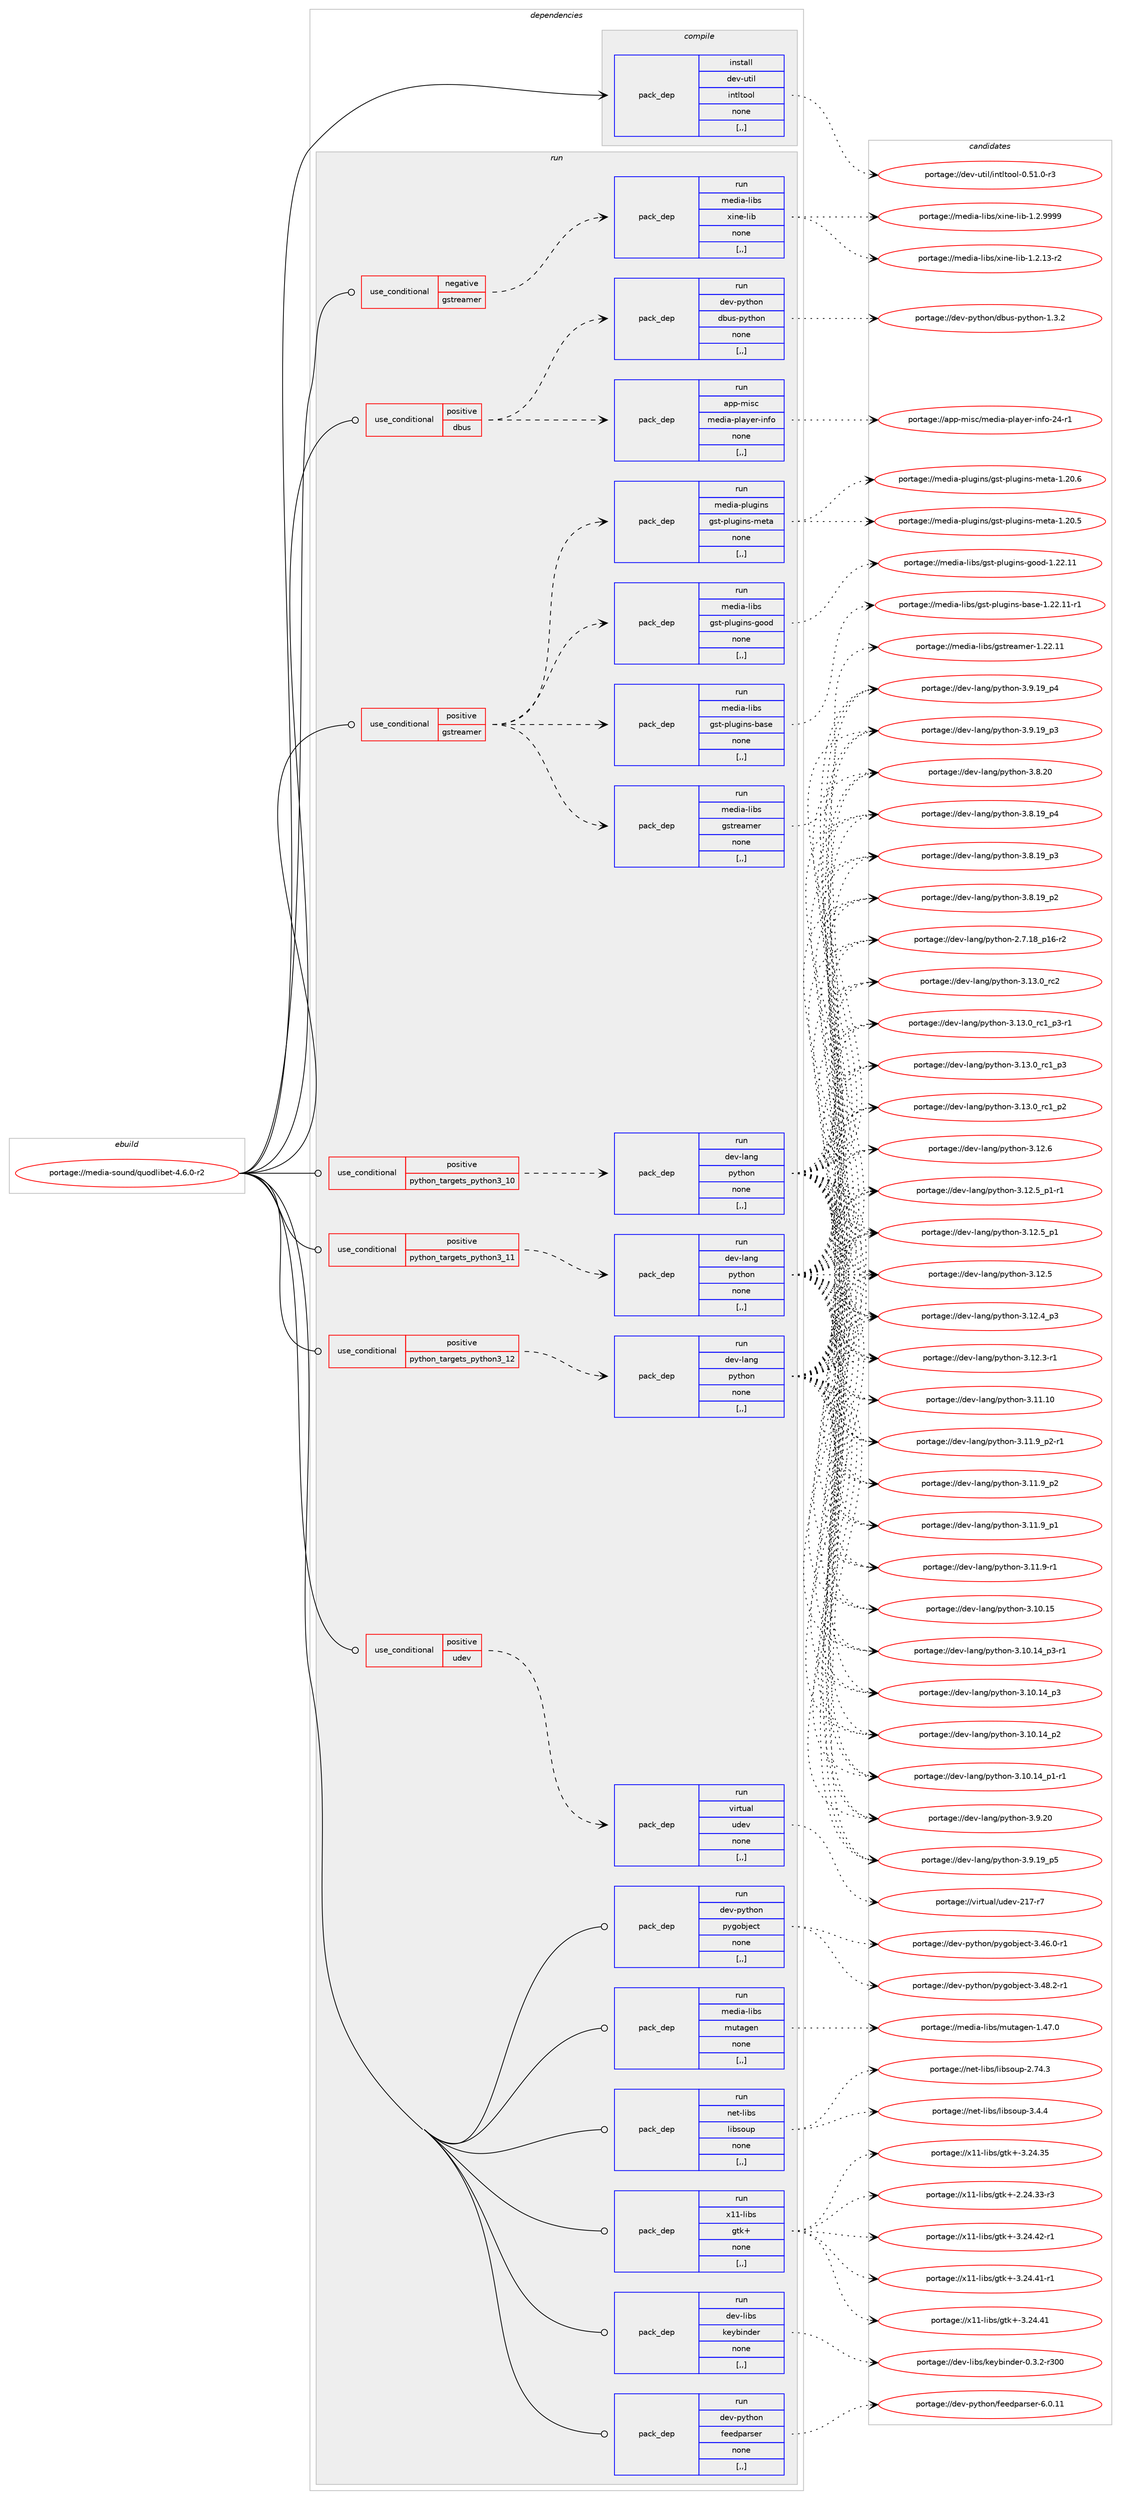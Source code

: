 digraph prolog {

# *************
# Graph options
# *************

newrank=true;
concentrate=true;
compound=true;
graph [rankdir=LR,fontname=Helvetica,fontsize=10,ranksep=1.5];#, ranksep=2.5, nodesep=0.2];
edge  [arrowhead=vee];
node  [fontname=Helvetica,fontsize=10];

# **********
# The ebuild
# **********

subgraph cluster_leftcol {
color=gray;
label=<<i>ebuild</i>>;
id [label="portage://media-sound/quodlibet-4.6.0-r2", color=red, width=4, href="../media-sound/quodlibet-4.6.0-r2.svg"];
}

# ****************
# The dependencies
# ****************

subgraph cluster_midcol {
color=gray;
label=<<i>dependencies</i>>;
subgraph cluster_compile {
fillcolor="#eeeeee";
style=filled;
label=<<i>compile</i>>;
subgraph pack609863 {
dependency831093 [label=<<TABLE BORDER="0" CELLBORDER="1" CELLSPACING="0" CELLPADDING="4" WIDTH="220"><TR><TD ROWSPAN="6" CELLPADDING="30">pack_dep</TD></TR><TR><TD WIDTH="110">install</TD></TR><TR><TD>dev-util</TD></TR><TR><TD>intltool</TD></TR><TR><TD>none</TD></TR><TR><TD>[,,]</TD></TR></TABLE>>, shape=none, color=blue];
}
id:e -> dependency831093:w [weight=20,style="solid",arrowhead="vee"];
}
subgraph cluster_compileandrun {
fillcolor="#eeeeee";
style=filled;
label=<<i>compile and run</i>>;
}
subgraph cluster_run {
fillcolor="#eeeeee";
style=filled;
label=<<i>run</i>>;
subgraph cond214989 {
dependency831094 [label=<<TABLE BORDER="0" CELLBORDER="1" CELLSPACING="0" CELLPADDING="4"><TR><TD ROWSPAN="3" CELLPADDING="10">use_conditional</TD></TR><TR><TD>negative</TD></TR><TR><TD>gstreamer</TD></TR></TABLE>>, shape=none, color=red];
subgraph pack609864 {
dependency831095 [label=<<TABLE BORDER="0" CELLBORDER="1" CELLSPACING="0" CELLPADDING="4" WIDTH="220"><TR><TD ROWSPAN="6" CELLPADDING="30">pack_dep</TD></TR><TR><TD WIDTH="110">run</TD></TR><TR><TD>media-libs</TD></TR><TR><TD>xine-lib</TD></TR><TR><TD>none</TD></TR><TR><TD>[,,]</TD></TR></TABLE>>, shape=none, color=blue];
}
dependency831094:e -> dependency831095:w [weight=20,style="dashed",arrowhead="vee"];
}
id:e -> dependency831094:w [weight=20,style="solid",arrowhead="odot"];
subgraph cond214990 {
dependency831096 [label=<<TABLE BORDER="0" CELLBORDER="1" CELLSPACING="0" CELLPADDING="4"><TR><TD ROWSPAN="3" CELLPADDING="10">use_conditional</TD></TR><TR><TD>positive</TD></TR><TR><TD>dbus</TD></TR></TABLE>>, shape=none, color=red];
subgraph pack609865 {
dependency831097 [label=<<TABLE BORDER="0" CELLBORDER="1" CELLSPACING="0" CELLPADDING="4" WIDTH="220"><TR><TD ROWSPAN="6" CELLPADDING="30">pack_dep</TD></TR><TR><TD WIDTH="110">run</TD></TR><TR><TD>app-misc</TD></TR><TR><TD>media-player-info</TD></TR><TR><TD>none</TD></TR><TR><TD>[,,]</TD></TR></TABLE>>, shape=none, color=blue];
}
dependency831096:e -> dependency831097:w [weight=20,style="dashed",arrowhead="vee"];
subgraph pack609866 {
dependency831098 [label=<<TABLE BORDER="0" CELLBORDER="1" CELLSPACING="0" CELLPADDING="4" WIDTH="220"><TR><TD ROWSPAN="6" CELLPADDING="30">pack_dep</TD></TR><TR><TD WIDTH="110">run</TD></TR><TR><TD>dev-python</TD></TR><TR><TD>dbus-python</TD></TR><TR><TD>none</TD></TR><TR><TD>[,,]</TD></TR></TABLE>>, shape=none, color=blue];
}
dependency831096:e -> dependency831098:w [weight=20,style="dashed",arrowhead="vee"];
}
id:e -> dependency831096:w [weight=20,style="solid",arrowhead="odot"];
subgraph cond214991 {
dependency831099 [label=<<TABLE BORDER="0" CELLBORDER="1" CELLSPACING="0" CELLPADDING="4"><TR><TD ROWSPAN="3" CELLPADDING="10">use_conditional</TD></TR><TR><TD>positive</TD></TR><TR><TD>gstreamer</TD></TR></TABLE>>, shape=none, color=red];
subgraph pack609867 {
dependency831100 [label=<<TABLE BORDER="0" CELLBORDER="1" CELLSPACING="0" CELLPADDING="4" WIDTH="220"><TR><TD ROWSPAN="6" CELLPADDING="30">pack_dep</TD></TR><TR><TD WIDTH="110">run</TD></TR><TR><TD>media-libs</TD></TR><TR><TD>gstreamer</TD></TR><TR><TD>none</TD></TR><TR><TD>[,,]</TD></TR></TABLE>>, shape=none, color=blue];
}
dependency831099:e -> dependency831100:w [weight=20,style="dashed",arrowhead="vee"];
subgraph pack609868 {
dependency831101 [label=<<TABLE BORDER="0" CELLBORDER="1" CELLSPACING="0" CELLPADDING="4" WIDTH="220"><TR><TD ROWSPAN="6" CELLPADDING="30">pack_dep</TD></TR><TR><TD WIDTH="110">run</TD></TR><TR><TD>media-libs</TD></TR><TR><TD>gst-plugins-base</TD></TR><TR><TD>none</TD></TR><TR><TD>[,,]</TD></TR></TABLE>>, shape=none, color=blue];
}
dependency831099:e -> dependency831101:w [weight=20,style="dashed",arrowhead="vee"];
subgraph pack609869 {
dependency831102 [label=<<TABLE BORDER="0" CELLBORDER="1" CELLSPACING="0" CELLPADDING="4" WIDTH="220"><TR><TD ROWSPAN="6" CELLPADDING="30">pack_dep</TD></TR><TR><TD WIDTH="110">run</TD></TR><TR><TD>media-libs</TD></TR><TR><TD>gst-plugins-good</TD></TR><TR><TD>none</TD></TR><TR><TD>[,,]</TD></TR></TABLE>>, shape=none, color=blue];
}
dependency831099:e -> dependency831102:w [weight=20,style="dashed",arrowhead="vee"];
subgraph pack609870 {
dependency831103 [label=<<TABLE BORDER="0" CELLBORDER="1" CELLSPACING="0" CELLPADDING="4" WIDTH="220"><TR><TD ROWSPAN="6" CELLPADDING="30">pack_dep</TD></TR><TR><TD WIDTH="110">run</TD></TR><TR><TD>media-plugins</TD></TR><TR><TD>gst-plugins-meta</TD></TR><TR><TD>none</TD></TR><TR><TD>[,,]</TD></TR></TABLE>>, shape=none, color=blue];
}
dependency831099:e -> dependency831103:w [weight=20,style="dashed",arrowhead="vee"];
}
id:e -> dependency831099:w [weight=20,style="solid",arrowhead="odot"];
subgraph cond214992 {
dependency831104 [label=<<TABLE BORDER="0" CELLBORDER="1" CELLSPACING="0" CELLPADDING="4"><TR><TD ROWSPAN="3" CELLPADDING="10">use_conditional</TD></TR><TR><TD>positive</TD></TR><TR><TD>python_targets_python3_10</TD></TR></TABLE>>, shape=none, color=red];
subgraph pack609871 {
dependency831105 [label=<<TABLE BORDER="0" CELLBORDER="1" CELLSPACING="0" CELLPADDING="4" WIDTH="220"><TR><TD ROWSPAN="6" CELLPADDING="30">pack_dep</TD></TR><TR><TD WIDTH="110">run</TD></TR><TR><TD>dev-lang</TD></TR><TR><TD>python</TD></TR><TR><TD>none</TD></TR><TR><TD>[,,]</TD></TR></TABLE>>, shape=none, color=blue];
}
dependency831104:e -> dependency831105:w [weight=20,style="dashed",arrowhead="vee"];
}
id:e -> dependency831104:w [weight=20,style="solid",arrowhead="odot"];
subgraph cond214993 {
dependency831106 [label=<<TABLE BORDER="0" CELLBORDER="1" CELLSPACING="0" CELLPADDING="4"><TR><TD ROWSPAN="3" CELLPADDING="10">use_conditional</TD></TR><TR><TD>positive</TD></TR><TR><TD>python_targets_python3_11</TD></TR></TABLE>>, shape=none, color=red];
subgraph pack609872 {
dependency831107 [label=<<TABLE BORDER="0" CELLBORDER="1" CELLSPACING="0" CELLPADDING="4" WIDTH="220"><TR><TD ROWSPAN="6" CELLPADDING="30">pack_dep</TD></TR><TR><TD WIDTH="110">run</TD></TR><TR><TD>dev-lang</TD></TR><TR><TD>python</TD></TR><TR><TD>none</TD></TR><TR><TD>[,,]</TD></TR></TABLE>>, shape=none, color=blue];
}
dependency831106:e -> dependency831107:w [weight=20,style="dashed",arrowhead="vee"];
}
id:e -> dependency831106:w [weight=20,style="solid",arrowhead="odot"];
subgraph cond214994 {
dependency831108 [label=<<TABLE BORDER="0" CELLBORDER="1" CELLSPACING="0" CELLPADDING="4"><TR><TD ROWSPAN="3" CELLPADDING="10">use_conditional</TD></TR><TR><TD>positive</TD></TR><TR><TD>python_targets_python3_12</TD></TR></TABLE>>, shape=none, color=red];
subgraph pack609873 {
dependency831109 [label=<<TABLE BORDER="0" CELLBORDER="1" CELLSPACING="0" CELLPADDING="4" WIDTH="220"><TR><TD ROWSPAN="6" CELLPADDING="30">pack_dep</TD></TR><TR><TD WIDTH="110">run</TD></TR><TR><TD>dev-lang</TD></TR><TR><TD>python</TD></TR><TR><TD>none</TD></TR><TR><TD>[,,]</TD></TR></TABLE>>, shape=none, color=blue];
}
dependency831108:e -> dependency831109:w [weight=20,style="dashed",arrowhead="vee"];
}
id:e -> dependency831108:w [weight=20,style="solid",arrowhead="odot"];
subgraph cond214995 {
dependency831110 [label=<<TABLE BORDER="0" CELLBORDER="1" CELLSPACING="0" CELLPADDING="4"><TR><TD ROWSPAN="3" CELLPADDING="10">use_conditional</TD></TR><TR><TD>positive</TD></TR><TR><TD>udev</TD></TR></TABLE>>, shape=none, color=red];
subgraph pack609874 {
dependency831111 [label=<<TABLE BORDER="0" CELLBORDER="1" CELLSPACING="0" CELLPADDING="4" WIDTH="220"><TR><TD ROWSPAN="6" CELLPADDING="30">pack_dep</TD></TR><TR><TD WIDTH="110">run</TD></TR><TR><TD>virtual</TD></TR><TR><TD>udev</TD></TR><TR><TD>none</TD></TR><TR><TD>[,,]</TD></TR></TABLE>>, shape=none, color=blue];
}
dependency831110:e -> dependency831111:w [weight=20,style="dashed",arrowhead="vee"];
}
id:e -> dependency831110:w [weight=20,style="solid",arrowhead="odot"];
subgraph pack609875 {
dependency831112 [label=<<TABLE BORDER="0" CELLBORDER="1" CELLSPACING="0" CELLPADDING="4" WIDTH="220"><TR><TD ROWSPAN="6" CELLPADDING="30">pack_dep</TD></TR><TR><TD WIDTH="110">run</TD></TR><TR><TD>dev-libs</TD></TR><TR><TD>keybinder</TD></TR><TR><TD>none</TD></TR><TR><TD>[,,]</TD></TR></TABLE>>, shape=none, color=blue];
}
id:e -> dependency831112:w [weight=20,style="solid",arrowhead="odot"];
subgraph pack609876 {
dependency831113 [label=<<TABLE BORDER="0" CELLBORDER="1" CELLSPACING="0" CELLPADDING="4" WIDTH="220"><TR><TD ROWSPAN="6" CELLPADDING="30">pack_dep</TD></TR><TR><TD WIDTH="110">run</TD></TR><TR><TD>dev-python</TD></TR><TR><TD>feedparser</TD></TR><TR><TD>none</TD></TR><TR><TD>[,,]</TD></TR></TABLE>>, shape=none, color=blue];
}
id:e -> dependency831113:w [weight=20,style="solid",arrowhead="odot"];
subgraph pack609877 {
dependency831114 [label=<<TABLE BORDER="0" CELLBORDER="1" CELLSPACING="0" CELLPADDING="4" WIDTH="220"><TR><TD ROWSPAN="6" CELLPADDING="30">pack_dep</TD></TR><TR><TD WIDTH="110">run</TD></TR><TR><TD>dev-python</TD></TR><TR><TD>pygobject</TD></TR><TR><TD>none</TD></TR><TR><TD>[,,]</TD></TR></TABLE>>, shape=none, color=blue];
}
id:e -> dependency831114:w [weight=20,style="solid",arrowhead="odot"];
subgraph pack609878 {
dependency831115 [label=<<TABLE BORDER="0" CELLBORDER="1" CELLSPACING="0" CELLPADDING="4" WIDTH="220"><TR><TD ROWSPAN="6" CELLPADDING="30">pack_dep</TD></TR><TR><TD WIDTH="110">run</TD></TR><TR><TD>media-libs</TD></TR><TR><TD>mutagen</TD></TR><TR><TD>none</TD></TR><TR><TD>[,,]</TD></TR></TABLE>>, shape=none, color=blue];
}
id:e -> dependency831115:w [weight=20,style="solid",arrowhead="odot"];
subgraph pack609879 {
dependency831116 [label=<<TABLE BORDER="0" CELLBORDER="1" CELLSPACING="0" CELLPADDING="4" WIDTH="220"><TR><TD ROWSPAN="6" CELLPADDING="30">pack_dep</TD></TR><TR><TD WIDTH="110">run</TD></TR><TR><TD>net-libs</TD></TR><TR><TD>libsoup</TD></TR><TR><TD>none</TD></TR><TR><TD>[,,]</TD></TR></TABLE>>, shape=none, color=blue];
}
id:e -> dependency831116:w [weight=20,style="solid",arrowhead="odot"];
subgraph pack609880 {
dependency831117 [label=<<TABLE BORDER="0" CELLBORDER="1" CELLSPACING="0" CELLPADDING="4" WIDTH="220"><TR><TD ROWSPAN="6" CELLPADDING="30">pack_dep</TD></TR><TR><TD WIDTH="110">run</TD></TR><TR><TD>x11-libs</TD></TR><TR><TD>gtk+</TD></TR><TR><TD>none</TD></TR><TR><TD>[,,]</TD></TR></TABLE>>, shape=none, color=blue];
}
id:e -> dependency831117:w [weight=20,style="solid",arrowhead="odot"];
}
}

# **************
# The candidates
# **************

subgraph cluster_choices {
rank=same;
color=gray;
label=<<i>candidates</i>>;

subgraph choice609863 {
color=black;
nodesep=1;
choice1001011184511711610510847105110116108116111111108454846534946484511451 [label="portage://dev-util/intltool-0.51.0-r3", color=red, width=4,href="../dev-util/intltool-0.51.0-r3.svg"];
dependency831093:e -> choice1001011184511711610510847105110116108116111111108454846534946484511451:w [style=dotted,weight="100"];
}
subgraph choice609864 {
color=black;
nodesep=1;
choice109101100105974510810598115471201051101014510810598454946504657575757 [label="portage://media-libs/xine-lib-1.2.9999", color=red, width=4,href="../media-libs/xine-lib-1.2.9999.svg"];
choice109101100105974510810598115471201051101014510810598454946504649514511450 [label="portage://media-libs/xine-lib-1.2.13-r2", color=red, width=4,href="../media-libs/xine-lib-1.2.13-r2.svg"];
dependency831095:e -> choice109101100105974510810598115471201051101014510810598454946504657575757:w [style=dotted,weight="100"];
dependency831095:e -> choice109101100105974510810598115471201051101014510810598454946504649514511450:w [style=dotted,weight="100"];
}
subgraph choice609865 {
color=black;
nodesep=1;
choice97112112451091051159947109101100105974511210897121101114451051101021114550524511449 [label="portage://app-misc/media-player-info-24-r1", color=red, width=4,href="../app-misc/media-player-info-24-r1.svg"];
dependency831097:e -> choice97112112451091051159947109101100105974511210897121101114451051101021114550524511449:w [style=dotted,weight="100"];
}
subgraph choice609866 {
color=black;
nodesep=1;
choice10010111845112121116104111110471009811711545112121116104111110454946514650 [label="portage://dev-python/dbus-python-1.3.2", color=red, width=4,href="../dev-python/dbus-python-1.3.2.svg"];
dependency831098:e -> choice10010111845112121116104111110471009811711545112121116104111110454946514650:w [style=dotted,weight="100"];
}
subgraph choice609867 {
color=black;
nodesep=1;
choice10910110010597451081059811547103115116114101971091011144549465050464949 [label="portage://media-libs/gstreamer-1.22.11", color=red, width=4,href="../media-libs/gstreamer-1.22.11.svg"];
dependency831100:e -> choice10910110010597451081059811547103115116114101971091011144549465050464949:w [style=dotted,weight="100"];
}
subgraph choice609868 {
color=black;
nodesep=1;
choice109101100105974510810598115471031151164511210811710310511011545989711510145494650504649494511449 [label="portage://media-libs/gst-plugins-base-1.22.11-r1", color=red, width=4,href="../media-libs/gst-plugins-base-1.22.11-r1.svg"];
dependency831101:e -> choice109101100105974510810598115471031151164511210811710310511011545989711510145494650504649494511449:w [style=dotted,weight="100"];
}
subgraph choice609869 {
color=black;
nodesep=1;
choice1091011001059745108105981154710311511645112108117103105110115451031111111004549465050464949 [label="portage://media-libs/gst-plugins-good-1.22.11", color=red, width=4,href="../media-libs/gst-plugins-good-1.22.11.svg"];
dependency831102:e -> choice1091011001059745108105981154710311511645112108117103105110115451031111111004549465050464949:w [style=dotted,weight="100"];
}
subgraph choice609870 {
color=black;
nodesep=1;
choice10910110010597451121081171031051101154710311511645112108117103105110115451091011169745494650484654 [label="portage://media-plugins/gst-plugins-meta-1.20.6", color=red, width=4,href="../media-plugins/gst-plugins-meta-1.20.6.svg"];
choice10910110010597451121081171031051101154710311511645112108117103105110115451091011169745494650484653 [label="portage://media-plugins/gst-plugins-meta-1.20.5", color=red, width=4,href="../media-plugins/gst-plugins-meta-1.20.5.svg"];
dependency831103:e -> choice10910110010597451121081171031051101154710311511645112108117103105110115451091011169745494650484654:w [style=dotted,weight="100"];
dependency831103:e -> choice10910110010597451121081171031051101154710311511645112108117103105110115451091011169745494650484653:w [style=dotted,weight="100"];
}
subgraph choice609871 {
color=black;
nodesep=1;
choice10010111845108971101034711212111610411111045514649514648951149950 [label="portage://dev-lang/python-3.13.0_rc2", color=red, width=4,href="../dev-lang/python-3.13.0_rc2.svg"];
choice1001011184510897110103471121211161041111104551464951464895114994995112514511449 [label="portage://dev-lang/python-3.13.0_rc1_p3-r1", color=red, width=4,href="../dev-lang/python-3.13.0_rc1_p3-r1.svg"];
choice100101118451089711010347112121116104111110455146495146489511499499511251 [label="portage://dev-lang/python-3.13.0_rc1_p3", color=red, width=4,href="../dev-lang/python-3.13.0_rc1_p3.svg"];
choice100101118451089711010347112121116104111110455146495146489511499499511250 [label="portage://dev-lang/python-3.13.0_rc1_p2", color=red, width=4,href="../dev-lang/python-3.13.0_rc1_p2.svg"];
choice10010111845108971101034711212111610411111045514649504654 [label="portage://dev-lang/python-3.12.6", color=red, width=4,href="../dev-lang/python-3.12.6.svg"];
choice1001011184510897110103471121211161041111104551464950465395112494511449 [label="portage://dev-lang/python-3.12.5_p1-r1", color=red, width=4,href="../dev-lang/python-3.12.5_p1-r1.svg"];
choice100101118451089711010347112121116104111110455146495046539511249 [label="portage://dev-lang/python-3.12.5_p1", color=red, width=4,href="../dev-lang/python-3.12.5_p1.svg"];
choice10010111845108971101034711212111610411111045514649504653 [label="portage://dev-lang/python-3.12.5", color=red, width=4,href="../dev-lang/python-3.12.5.svg"];
choice100101118451089711010347112121116104111110455146495046529511251 [label="portage://dev-lang/python-3.12.4_p3", color=red, width=4,href="../dev-lang/python-3.12.4_p3.svg"];
choice100101118451089711010347112121116104111110455146495046514511449 [label="portage://dev-lang/python-3.12.3-r1", color=red, width=4,href="../dev-lang/python-3.12.3-r1.svg"];
choice1001011184510897110103471121211161041111104551464949464948 [label="portage://dev-lang/python-3.11.10", color=red, width=4,href="../dev-lang/python-3.11.10.svg"];
choice1001011184510897110103471121211161041111104551464949465795112504511449 [label="portage://dev-lang/python-3.11.9_p2-r1", color=red, width=4,href="../dev-lang/python-3.11.9_p2-r1.svg"];
choice100101118451089711010347112121116104111110455146494946579511250 [label="portage://dev-lang/python-3.11.9_p2", color=red, width=4,href="../dev-lang/python-3.11.9_p2.svg"];
choice100101118451089711010347112121116104111110455146494946579511249 [label="portage://dev-lang/python-3.11.9_p1", color=red, width=4,href="../dev-lang/python-3.11.9_p1.svg"];
choice100101118451089711010347112121116104111110455146494946574511449 [label="portage://dev-lang/python-3.11.9-r1", color=red, width=4,href="../dev-lang/python-3.11.9-r1.svg"];
choice1001011184510897110103471121211161041111104551464948464953 [label="portage://dev-lang/python-3.10.15", color=red, width=4,href="../dev-lang/python-3.10.15.svg"];
choice100101118451089711010347112121116104111110455146494846495295112514511449 [label="portage://dev-lang/python-3.10.14_p3-r1", color=red, width=4,href="../dev-lang/python-3.10.14_p3-r1.svg"];
choice10010111845108971101034711212111610411111045514649484649529511251 [label="portage://dev-lang/python-3.10.14_p3", color=red, width=4,href="../dev-lang/python-3.10.14_p3.svg"];
choice10010111845108971101034711212111610411111045514649484649529511250 [label="portage://dev-lang/python-3.10.14_p2", color=red, width=4,href="../dev-lang/python-3.10.14_p2.svg"];
choice100101118451089711010347112121116104111110455146494846495295112494511449 [label="portage://dev-lang/python-3.10.14_p1-r1", color=red, width=4,href="../dev-lang/python-3.10.14_p1-r1.svg"];
choice10010111845108971101034711212111610411111045514657465048 [label="portage://dev-lang/python-3.9.20", color=red, width=4,href="../dev-lang/python-3.9.20.svg"];
choice100101118451089711010347112121116104111110455146574649579511253 [label="portage://dev-lang/python-3.9.19_p5", color=red, width=4,href="../dev-lang/python-3.9.19_p5.svg"];
choice100101118451089711010347112121116104111110455146574649579511252 [label="portage://dev-lang/python-3.9.19_p4", color=red, width=4,href="../dev-lang/python-3.9.19_p4.svg"];
choice100101118451089711010347112121116104111110455146574649579511251 [label="portage://dev-lang/python-3.9.19_p3", color=red, width=4,href="../dev-lang/python-3.9.19_p3.svg"];
choice10010111845108971101034711212111610411111045514656465048 [label="portage://dev-lang/python-3.8.20", color=red, width=4,href="../dev-lang/python-3.8.20.svg"];
choice100101118451089711010347112121116104111110455146564649579511252 [label="portage://dev-lang/python-3.8.19_p4", color=red, width=4,href="../dev-lang/python-3.8.19_p4.svg"];
choice100101118451089711010347112121116104111110455146564649579511251 [label="portage://dev-lang/python-3.8.19_p3", color=red, width=4,href="../dev-lang/python-3.8.19_p3.svg"];
choice100101118451089711010347112121116104111110455146564649579511250 [label="portage://dev-lang/python-3.8.19_p2", color=red, width=4,href="../dev-lang/python-3.8.19_p2.svg"];
choice100101118451089711010347112121116104111110455046554649569511249544511450 [label="portage://dev-lang/python-2.7.18_p16-r2", color=red, width=4,href="../dev-lang/python-2.7.18_p16-r2.svg"];
dependency831105:e -> choice10010111845108971101034711212111610411111045514649514648951149950:w [style=dotted,weight="100"];
dependency831105:e -> choice1001011184510897110103471121211161041111104551464951464895114994995112514511449:w [style=dotted,weight="100"];
dependency831105:e -> choice100101118451089711010347112121116104111110455146495146489511499499511251:w [style=dotted,weight="100"];
dependency831105:e -> choice100101118451089711010347112121116104111110455146495146489511499499511250:w [style=dotted,weight="100"];
dependency831105:e -> choice10010111845108971101034711212111610411111045514649504654:w [style=dotted,weight="100"];
dependency831105:e -> choice1001011184510897110103471121211161041111104551464950465395112494511449:w [style=dotted,weight="100"];
dependency831105:e -> choice100101118451089711010347112121116104111110455146495046539511249:w [style=dotted,weight="100"];
dependency831105:e -> choice10010111845108971101034711212111610411111045514649504653:w [style=dotted,weight="100"];
dependency831105:e -> choice100101118451089711010347112121116104111110455146495046529511251:w [style=dotted,weight="100"];
dependency831105:e -> choice100101118451089711010347112121116104111110455146495046514511449:w [style=dotted,weight="100"];
dependency831105:e -> choice1001011184510897110103471121211161041111104551464949464948:w [style=dotted,weight="100"];
dependency831105:e -> choice1001011184510897110103471121211161041111104551464949465795112504511449:w [style=dotted,weight="100"];
dependency831105:e -> choice100101118451089711010347112121116104111110455146494946579511250:w [style=dotted,weight="100"];
dependency831105:e -> choice100101118451089711010347112121116104111110455146494946579511249:w [style=dotted,weight="100"];
dependency831105:e -> choice100101118451089711010347112121116104111110455146494946574511449:w [style=dotted,weight="100"];
dependency831105:e -> choice1001011184510897110103471121211161041111104551464948464953:w [style=dotted,weight="100"];
dependency831105:e -> choice100101118451089711010347112121116104111110455146494846495295112514511449:w [style=dotted,weight="100"];
dependency831105:e -> choice10010111845108971101034711212111610411111045514649484649529511251:w [style=dotted,weight="100"];
dependency831105:e -> choice10010111845108971101034711212111610411111045514649484649529511250:w [style=dotted,weight="100"];
dependency831105:e -> choice100101118451089711010347112121116104111110455146494846495295112494511449:w [style=dotted,weight="100"];
dependency831105:e -> choice10010111845108971101034711212111610411111045514657465048:w [style=dotted,weight="100"];
dependency831105:e -> choice100101118451089711010347112121116104111110455146574649579511253:w [style=dotted,weight="100"];
dependency831105:e -> choice100101118451089711010347112121116104111110455146574649579511252:w [style=dotted,weight="100"];
dependency831105:e -> choice100101118451089711010347112121116104111110455146574649579511251:w [style=dotted,weight="100"];
dependency831105:e -> choice10010111845108971101034711212111610411111045514656465048:w [style=dotted,weight="100"];
dependency831105:e -> choice100101118451089711010347112121116104111110455146564649579511252:w [style=dotted,weight="100"];
dependency831105:e -> choice100101118451089711010347112121116104111110455146564649579511251:w [style=dotted,weight="100"];
dependency831105:e -> choice100101118451089711010347112121116104111110455146564649579511250:w [style=dotted,weight="100"];
dependency831105:e -> choice100101118451089711010347112121116104111110455046554649569511249544511450:w [style=dotted,weight="100"];
}
subgraph choice609872 {
color=black;
nodesep=1;
choice10010111845108971101034711212111610411111045514649514648951149950 [label="portage://dev-lang/python-3.13.0_rc2", color=red, width=4,href="../dev-lang/python-3.13.0_rc2.svg"];
choice1001011184510897110103471121211161041111104551464951464895114994995112514511449 [label="portage://dev-lang/python-3.13.0_rc1_p3-r1", color=red, width=4,href="../dev-lang/python-3.13.0_rc1_p3-r1.svg"];
choice100101118451089711010347112121116104111110455146495146489511499499511251 [label="portage://dev-lang/python-3.13.0_rc1_p3", color=red, width=4,href="../dev-lang/python-3.13.0_rc1_p3.svg"];
choice100101118451089711010347112121116104111110455146495146489511499499511250 [label="portage://dev-lang/python-3.13.0_rc1_p2", color=red, width=4,href="../dev-lang/python-3.13.0_rc1_p2.svg"];
choice10010111845108971101034711212111610411111045514649504654 [label="portage://dev-lang/python-3.12.6", color=red, width=4,href="../dev-lang/python-3.12.6.svg"];
choice1001011184510897110103471121211161041111104551464950465395112494511449 [label="portage://dev-lang/python-3.12.5_p1-r1", color=red, width=4,href="../dev-lang/python-3.12.5_p1-r1.svg"];
choice100101118451089711010347112121116104111110455146495046539511249 [label="portage://dev-lang/python-3.12.5_p1", color=red, width=4,href="../dev-lang/python-3.12.5_p1.svg"];
choice10010111845108971101034711212111610411111045514649504653 [label="portage://dev-lang/python-3.12.5", color=red, width=4,href="../dev-lang/python-3.12.5.svg"];
choice100101118451089711010347112121116104111110455146495046529511251 [label="portage://dev-lang/python-3.12.4_p3", color=red, width=4,href="../dev-lang/python-3.12.4_p3.svg"];
choice100101118451089711010347112121116104111110455146495046514511449 [label="portage://dev-lang/python-3.12.3-r1", color=red, width=4,href="../dev-lang/python-3.12.3-r1.svg"];
choice1001011184510897110103471121211161041111104551464949464948 [label="portage://dev-lang/python-3.11.10", color=red, width=4,href="../dev-lang/python-3.11.10.svg"];
choice1001011184510897110103471121211161041111104551464949465795112504511449 [label="portage://dev-lang/python-3.11.9_p2-r1", color=red, width=4,href="../dev-lang/python-3.11.9_p2-r1.svg"];
choice100101118451089711010347112121116104111110455146494946579511250 [label="portage://dev-lang/python-3.11.9_p2", color=red, width=4,href="../dev-lang/python-3.11.9_p2.svg"];
choice100101118451089711010347112121116104111110455146494946579511249 [label="portage://dev-lang/python-3.11.9_p1", color=red, width=4,href="../dev-lang/python-3.11.9_p1.svg"];
choice100101118451089711010347112121116104111110455146494946574511449 [label="portage://dev-lang/python-3.11.9-r1", color=red, width=4,href="../dev-lang/python-3.11.9-r1.svg"];
choice1001011184510897110103471121211161041111104551464948464953 [label="portage://dev-lang/python-3.10.15", color=red, width=4,href="../dev-lang/python-3.10.15.svg"];
choice100101118451089711010347112121116104111110455146494846495295112514511449 [label="portage://dev-lang/python-3.10.14_p3-r1", color=red, width=4,href="../dev-lang/python-3.10.14_p3-r1.svg"];
choice10010111845108971101034711212111610411111045514649484649529511251 [label="portage://dev-lang/python-3.10.14_p3", color=red, width=4,href="../dev-lang/python-3.10.14_p3.svg"];
choice10010111845108971101034711212111610411111045514649484649529511250 [label="portage://dev-lang/python-3.10.14_p2", color=red, width=4,href="../dev-lang/python-3.10.14_p2.svg"];
choice100101118451089711010347112121116104111110455146494846495295112494511449 [label="portage://dev-lang/python-3.10.14_p1-r1", color=red, width=4,href="../dev-lang/python-3.10.14_p1-r1.svg"];
choice10010111845108971101034711212111610411111045514657465048 [label="portage://dev-lang/python-3.9.20", color=red, width=4,href="../dev-lang/python-3.9.20.svg"];
choice100101118451089711010347112121116104111110455146574649579511253 [label="portage://dev-lang/python-3.9.19_p5", color=red, width=4,href="../dev-lang/python-3.9.19_p5.svg"];
choice100101118451089711010347112121116104111110455146574649579511252 [label="portage://dev-lang/python-3.9.19_p4", color=red, width=4,href="../dev-lang/python-3.9.19_p4.svg"];
choice100101118451089711010347112121116104111110455146574649579511251 [label="portage://dev-lang/python-3.9.19_p3", color=red, width=4,href="../dev-lang/python-3.9.19_p3.svg"];
choice10010111845108971101034711212111610411111045514656465048 [label="portage://dev-lang/python-3.8.20", color=red, width=4,href="../dev-lang/python-3.8.20.svg"];
choice100101118451089711010347112121116104111110455146564649579511252 [label="portage://dev-lang/python-3.8.19_p4", color=red, width=4,href="../dev-lang/python-3.8.19_p4.svg"];
choice100101118451089711010347112121116104111110455146564649579511251 [label="portage://dev-lang/python-3.8.19_p3", color=red, width=4,href="../dev-lang/python-3.8.19_p3.svg"];
choice100101118451089711010347112121116104111110455146564649579511250 [label="portage://dev-lang/python-3.8.19_p2", color=red, width=4,href="../dev-lang/python-3.8.19_p2.svg"];
choice100101118451089711010347112121116104111110455046554649569511249544511450 [label="portage://dev-lang/python-2.7.18_p16-r2", color=red, width=4,href="../dev-lang/python-2.7.18_p16-r2.svg"];
dependency831107:e -> choice10010111845108971101034711212111610411111045514649514648951149950:w [style=dotted,weight="100"];
dependency831107:e -> choice1001011184510897110103471121211161041111104551464951464895114994995112514511449:w [style=dotted,weight="100"];
dependency831107:e -> choice100101118451089711010347112121116104111110455146495146489511499499511251:w [style=dotted,weight="100"];
dependency831107:e -> choice100101118451089711010347112121116104111110455146495146489511499499511250:w [style=dotted,weight="100"];
dependency831107:e -> choice10010111845108971101034711212111610411111045514649504654:w [style=dotted,weight="100"];
dependency831107:e -> choice1001011184510897110103471121211161041111104551464950465395112494511449:w [style=dotted,weight="100"];
dependency831107:e -> choice100101118451089711010347112121116104111110455146495046539511249:w [style=dotted,weight="100"];
dependency831107:e -> choice10010111845108971101034711212111610411111045514649504653:w [style=dotted,weight="100"];
dependency831107:e -> choice100101118451089711010347112121116104111110455146495046529511251:w [style=dotted,weight="100"];
dependency831107:e -> choice100101118451089711010347112121116104111110455146495046514511449:w [style=dotted,weight="100"];
dependency831107:e -> choice1001011184510897110103471121211161041111104551464949464948:w [style=dotted,weight="100"];
dependency831107:e -> choice1001011184510897110103471121211161041111104551464949465795112504511449:w [style=dotted,weight="100"];
dependency831107:e -> choice100101118451089711010347112121116104111110455146494946579511250:w [style=dotted,weight="100"];
dependency831107:e -> choice100101118451089711010347112121116104111110455146494946579511249:w [style=dotted,weight="100"];
dependency831107:e -> choice100101118451089711010347112121116104111110455146494946574511449:w [style=dotted,weight="100"];
dependency831107:e -> choice1001011184510897110103471121211161041111104551464948464953:w [style=dotted,weight="100"];
dependency831107:e -> choice100101118451089711010347112121116104111110455146494846495295112514511449:w [style=dotted,weight="100"];
dependency831107:e -> choice10010111845108971101034711212111610411111045514649484649529511251:w [style=dotted,weight="100"];
dependency831107:e -> choice10010111845108971101034711212111610411111045514649484649529511250:w [style=dotted,weight="100"];
dependency831107:e -> choice100101118451089711010347112121116104111110455146494846495295112494511449:w [style=dotted,weight="100"];
dependency831107:e -> choice10010111845108971101034711212111610411111045514657465048:w [style=dotted,weight="100"];
dependency831107:e -> choice100101118451089711010347112121116104111110455146574649579511253:w [style=dotted,weight="100"];
dependency831107:e -> choice100101118451089711010347112121116104111110455146574649579511252:w [style=dotted,weight="100"];
dependency831107:e -> choice100101118451089711010347112121116104111110455146574649579511251:w [style=dotted,weight="100"];
dependency831107:e -> choice10010111845108971101034711212111610411111045514656465048:w [style=dotted,weight="100"];
dependency831107:e -> choice100101118451089711010347112121116104111110455146564649579511252:w [style=dotted,weight="100"];
dependency831107:e -> choice100101118451089711010347112121116104111110455146564649579511251:w [style=dotted,weight="100"];
dependency831107:e -> choice100101118451089711010347112121116104111110455146564649579511250:w [style=dotted,weight="100"];
dependency831107:e -> choice100101118451089711010347112121116104111110455046554649569511249544511450:w [style=dotted,weight="100"];
}
subgraph choice609873 {
color=black;
nodesep=1;
choice10010111845108971101034711212111610411111045514649514648951149950 [label="portage://dev-lang/python-3.13.0_rc2", color=red, width=4,href="../dev-lang/python-3.13.0_rc2.svg"];
choice1001011184510897110103471121211161041111104551464951464895114994995112514511449 [label="portage://dev-lang/python-3.13.0_rc1_p3-r1", color=red, width=4,href="../dev-lang/python-3.13.0_rc1_p3-r1.svg"];
choice100101118451089711010347112121116104111110455146495146489511499499511251 [label="portage://dev-lang/python-3.13.0_rc1_p3", color=red, width=4,href="../dev-lang/python-3.13.0_rc1_p3.svg"];
choice100101118451089711010347112121116104111110455146495146489511499499511250 [label="portage://dev-lang/python-3.13.0_rc1_p2", color=red, width=4,href="../dev-lang/python-3.13.0_rc1_p2.svg"];
choice10010111845108971101034711212111610411111045514649504654 [label="portage://dev-lang/python-3.12.6", color=red, width=4,href="../dev-lang/python-3.12.6.svg"];
choice1001011184510897110103471121211161041111104551464950465395112494511449 [label="portage://dev-lang/python-3.12.5_p1-r1", color=red, width=4,href="../dev-lang/python-3.12.5_p1-r1.svg"];
choice100101118451089711010347112121116104111110455146495046539511249 [label="portage://dev-lang/python-3.12.5_p1", color=red, width=4,href="../dev-lang/python-3.12.5_p1.svg"];
choice10010111845108971101034711212111610411111045514649504653 [label="portage://dev-lang/python-3.12.5", color=red, width=4,href="../dev-lang/python-3.12.5.svg"];
choice100101118451089711010347112121116104111110455146495046529511251 [label="portage://dev-lang/python-3.12.4_p3", color=red, width=4,href="../dev-lang/python-3.12.4_p3.svg"];
choice100101118451089711010347112121116104111110455146495046514511449 [label="portage://dev-lang/python-3.12.3-r1", color=red, width=4,href="../dev-lang/python-3.12.3-r1.svg"];
choice1001011184510897110103471121211161041111104551464949464948 [label="portage://dev-lang/python-3.11.10", color=red, width=4,href="../dev-lang/python-3.11.10.svg"];
choice1001011184510897110103471121211161041111104551464949465795112504511449 [label="portage://dev-lang/python-3.11.9_p2-r1", color=red, width=4,href="../dev-lang/python-3.11.9_p2-r1.svg"];
choice100101118451089711010347112121116104111110455146494946579511250 [label="portage://dev-lang/python-3.11.9_p2", color=red, width=4,href="../dev-lang/python-3.11.9_p2.svg"];
choice100101118451089711010347112121116104111110455146494946579511249 [label="portage://dev-lang/python-3.11.9_p1", color=red, width=4,href="../dev-lang/python-3.11.9_p1.svg"];
choice100101118451089711010347112121116104111110455146494946574511449 [label="portage://dev-lang/python-3.11.9-r1", color=red, width=4,href="../dev-lang/python-3.11.9-r1.svg"];
choice1001011184510897110103471121211161041111104551464948464953 [label="portage://dev-lang/python-3.10.15", color=red, width=4,href="../dev-lang/python-3.10.15.svg"];
choice100101118451089711010347112121116104111110455146494846495295112514511449 [label="portage://dev-lang/python-3.10.14_p3-r1", color=red, width=4,href="../dev-lang/python-3.10.14_p3-r1.svg"];
choice10010111845108971101034711212111610411111045514649484649529511251 [label="portage://dev-lang/python-3.10.14_p3", color=red, width=4,href="../dev-lang/python-3.10.14_p3.svg"];
choice10010111845108971101034711212111610411111045514649484649529511250 [label="portage://dev-lang/python-3.10.14_p2", color=red, width=4,href="../dev-lang/python-3.10.14_p2.svg"];
choice100101118451089711010347112121116104111110455146494846495295112494511449 [label="portage://dev-lang/python-3.10.14_p1-r1", color=red, width=4,href="../dev-lang/python-3.10.14_p1-r1.svg"];
choice10010111845108971101034711212111610411111045514657465048 [label="portage://dev-lang/python-3.9.20", color=red, width=4,href="../dev-lang/python-3.9.20.svg"];
choice100101118451089711010347112121116104111110455146574649579511253 [label="portage://dev-lang/python-3.9.19_p5", color=red, width=4,href="../dev-lang/python-3.9.19_p5.svg"];
choice100101118451089711010347112121116104111110455146574649579511252 [label="portage://dev-lang/python-3.9.19_p4", color=red, width=4,href="../dev-lang/python-3.9.19_p4.svg"];
choice100101118451089711010347112121116104111110455146574649579511251 [label="portage://dev-lang/python-3.9.19_p3", color=red, width=4,href="../dev-lang/python-3.9.19_p3.svg"];
choice10010111845108971101034711212111610411111045514656465048 [label="portage://dev-lang/python-3.8.20", color=red, width=4,href="../dev-lang/python-3.8.20.svg"];
choice100101118451089711010347112121116104111110455146564649579511252 [label="portage://dev-lang/python-3.8.19_p4", color=red, width=4,href="../dev-lang/python-3.8.19_p4.svg"];
choice100101118451089711010347112121116104111110455146564649579511251 [label="portage://dev-lang/python-3.8.19_p3", color=red, width=4,href="../dev-lang/python-3.8.19_p3.svg"];
choice100101118451089711010347112121116104111110455146564649579511250 [label="portage://dev-lang/python-3.8.19_p2", color=red, width=4,href="../dev-lang/python-3.8.19_p2.svg"];
choice100101118451089711010347112121116104111110455046554649569511249544511450 [label="portage://dev-lang/python-2.7.18_p16-r2", color=red, width=4,href="../dev-lang/python-2.7.18_p16-r2.svg"];
dependency831109:e -> choice10010111845108971101034711212111610411111045514649514648951149950:w [style=dotted,weight="100"];
dependency831109:e -> choice1001011184510897110103471121211161041111104551464951464895114994995112514511449:w [style=dotted,weight="100"];
dependency831109:e -> choice100101118451089711010347112121116104111110455146495146489511499499511251:w [style=dotted,weight="100"];
dependency831109:e -> choice100101118451089711010347112121116104111110455146495146489511499499511250:w [style=dotted,weight="100"];
dependency831109:e -> choice10010111845108971101034711212111610411111045514649504654:w [style=dotted,weight="100"];
dependency831109:e -> choice1001011184510897110103471121211161041111104551464950465395112494511449:w [style=dotted,weight="100"];
dependency831109:e -> choice100101118451089711010347112121116104111110455146495046539511249:w [style=dotted,weight="100"];
dependency831109:e -> choice10010111845108971101034711212111610411111045514649504653:w [style=dotted,weight="100"];
dependency831109:e -> choice100101118451089711010347112121116104111110455146495046529511251:w [style=dotted,weight="100"];
dependency831109:e -> choice100101118451089711010347112121116104111110455146495046514511449:w [style=dotted,weight="100"];
dependency831109:e -> choice1001011184510897110103471121211161041111104551464949464948:w [style=dotted,weight="100"];
dependency831109:e -> choice1001011184510897110103471121211161041111104551464949465795112504511449:w [style=dotted,weight="100"];
dependency831109:e -> choice100101118451089711010347112121116104111110455146494946579511250:w [style=dotted,weight="100"];
dependency831109:e -> choice100101118451089711010347112121116104111110455146494946579511249:w [style=dotted,weight="100"];
dependency831109:e -> choice100101118451089711010347112121116104111110455146494946574511449:w [style=dotted,weight="100"];
dependency831109:e -> choice1001011184510897110103471121211161041111104551464948464953:w [style=dotted,weight="100"];
dependency831109:e -> choice100101118451089711010347112121116104111110455146494846495295112514511449:w [style=dotted,weight="100"];
dependency831109:e -> choice10010111845108971101034711212111610411111045514649484649529511251:w [style=dotted,weight="100"];
dependency831109:e -> choice10010111845108971101034711212111610411111045514649484649529511250:w [style=dotted,weight="100"];
dependency831109:e -> choice100101118451089711010347112121116104111110455146494846495295112494511449:w [style=dotted,weight="100"];
dependency831109:e -> choice10010111845108971101034711212111610411111045514657465048:w [style=dotted,weight="100"];
dependency831109:e -> choice100101118451089711010347112121116104111110455146574649579511253:w [style=dotted,weight="100"];
dependency831109:e -> choice100101118451089711010347112121116104111110455146574649579511252:w [style=dotted,weight="100"];
dependency831109:e -> choice100101118451089711010347112121116104111110455146574649579511251:w [style=dotted,weight="100"];
dependency831109:e -> choice10010111845108971101034711212111610411111045514656465048:w [style=dotted,weight="100"];
dependency831109:e -> choice100101118451089711010347112121116104111110455146564649579511252:w [style=dotted,weight="100"];
dependency831109:e -> choice100101118451089711010347112121116104111110455146564649579511251:w [style=dotted,weight="100"];
dependency831109:e -> choice100101118451089711010347112121116104111110455146564649579511250:w [style=dotted,weight="100"];
dependency831109:e -> choice100101118451089711010347112121116104111110455046554649569511249544511450:w [style=dotted,weight="100"];
}
subgraph choice609874 {
color=black;
nodesep=1;
choice1181051141161179710847117100101118455049554511455 [label="portage://virtual/udev-217-r7", color=red, width=4,href="../virtual/udev-217-r7.svg"];
dependency831111:e -> choice1181051141161179710847117100101118455049554511455:w [style=dotted,weight="100"];
}
subgraph choice609875 {
color=black;
nodesep=1;
choice1001011184510810598115471071011219810511010010111445484651465045114514848 [label="portage://dev-libs/keybinder-0.3.2-r300", color=red, width=4,href="../dev-libs/keybinder-0.3.2-r300.svg"];
dependency831112:e -> choice1001011184510810598115471071011219810511010010111445484651465045114514848:w [style=dotted,weight="100"];
}
subgraph choice609876 {
color=black;
nodesep=1;
choice10010111845112121116104111110471021011011001129711411510111445544648464949 [label="portage://dev-python/feedparser-6.0.11", color=red, width=4,href="../dev-python/feedparser-6.0.11.svg"];
dependency831113:e -> choice10010111845112121116104111110471021011011001129711411510111445544648464949:w [style=dotted,weight="100"];
}
subgraph choice609877 {
color=black;
nodesep=1;
choice10010111845112121116104111110471121211031119810610199116455146525646504511449 [label="portage://dev-python/pygobject-3.48.2-r1", color=red, width=4,href="../dev-python/pygobject-3.48.2-r1.svg"];
choice10010111845112121116104111110471121211031119810610199116455146525446484511449 [label="portage://dev-python/pygobject-3.46.0-r1", color=red, width=4,href="../dev-python/pygobject-3.46.0-r1.svg"];
dependency831114:e -> choice10010111845112121116104111110471121211031119810610199116455146525646504511449:w [style=dotted,weight="100"];
dependency831114:e -> choice10010111845112121116104111110471121211031119810610199116455146525446484511449:w [style=dotted,weight="100"];
}
subgraph choice609878 {
color=black;
nodesep=1;
choice109101100105974510810598115471091171169710310111045494652554648 [label="portage://media-libs/mutagen-1.47.0", color=red, width=4,href="../media-libs/mutagen-1.47.0.svg"];
dependency831115:e -> choice109101100105974510810598115471091171169710310111045494652554648:w [style=dotted,weight="100"];
}
subgraph choice609879 {
color=black;
nodesep=1;
choice11010111645108105981154710810598115111117112455146524652 [label="portage://net-libs/libsoup-3.4.4", color=red, width=4,href="../net-libs/libsoup-3.4.4.svg"];
choice1101011164510810598115471081059811511111711245504655524651 [label="portage://net-libs/libsoup-2.74.3", color=red, width=4,href="../net-libs/libsoup-2.74.3.svg"];
dependency831116:e -> choice11010111645108105981154710810598115111117112455146524652:w [style=dotted,weight="100"];
dependency831116:e -> choice1101011164510810598115471081059811511111711245504655524651:w [style=dotted,weight="100"];
}
subgraph choice609880 {
color=black;
nodesep=1;
choice12049494510810598115471031161074345514650524652504511449 [label="portage://x11-libs/gtk+-3.24.42-r1", color=red, width=4,href="../x11-libs/gtk+-3.24.42-r1.svg"];
choice12049494510810598115471031161074345514650524652494511449 [label="portage://x11-libs/gtk+-3.24.41-r1", color=red, width=4,href="../x11-libs/gtk+-3.24.41-r1.svg"];
choice1204949451081059811547103116107434551465052465249 [label="portage://x11-libs/gtk+-3.24.41", color=red, width=4,href="../x11-libs/gtk+-3.24.41.svg"];
choice1204949451081059811547103116107434551465052465153 [label="portage://x11-libs/gtk+-3.24.35", color=red, width=4,href="../x11-libs/gtk+-3.24.35.svg"];
choice12049494510810598115471031161074345504650524651514511451 [label="portage://x11-libs/gtk+-2.24.33-r3", color=red, width=4,href="../x11-libs/gtk+-2.24.33-r3.svg"];
dependency831117:e -> choice12049494510810598115471031161074345514650524652504511449:w [style=dotted,weight="100"];
dependency831117:e -> choice12049494510810598115471031161074345514650524652494511449:w [style=dotted,weight="100"];
dependency831117:e -> choice1204949451081059811547103116107434551465052465249:w [style=dotted,weight="100"];
dependency831117:e -> choice1204949451081059811547103116107434551465052465153:w [style=dotted,weight="100"];
dependency831117:e -> choice12049494510810598115471031161074345504650524651514511451:w [style=dotted,weight="100"];
}
}

}
